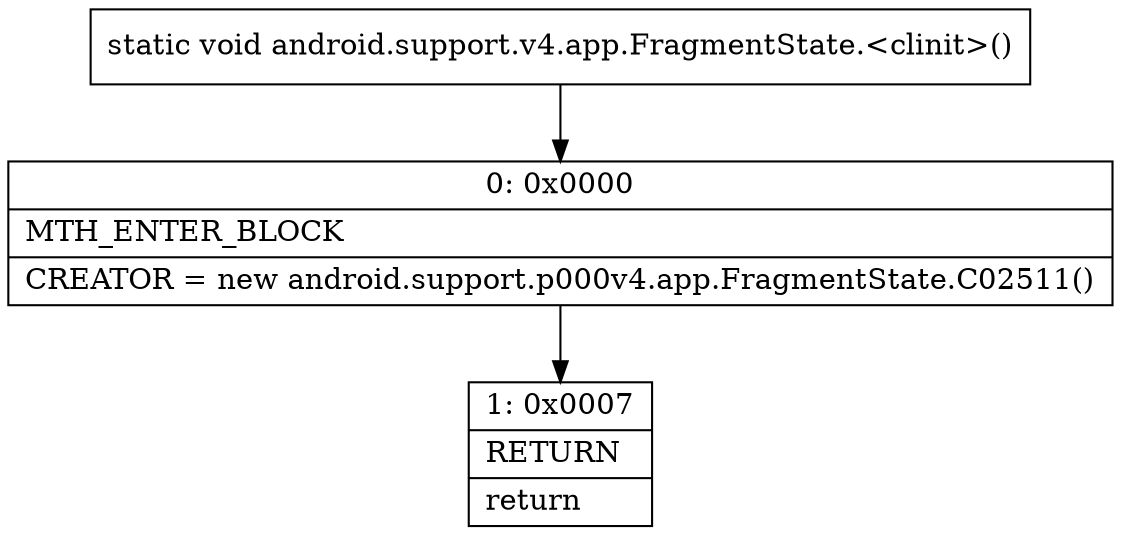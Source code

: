 digraph "CFG forandroid.support.v4.app.FragmentState.\<clinit\>()V" {
Node_0 [shape=record,label="{0\:\ 0x0000|MTH_ENTER_BLOCK\l|CREATOR = new android.support.p000v4.app.FragmentState.C02511()\l}"];
Node_1 [shape=record,label="{1\:\ 0x0007|RETURN\l|return\l}"];
MethodNode[shape=record,label="{static void android.support.v4.app.FragmentState.\<clinit\>() }"];
MethodNode -> Node_0;
Node_0 -> Node_1;
}

